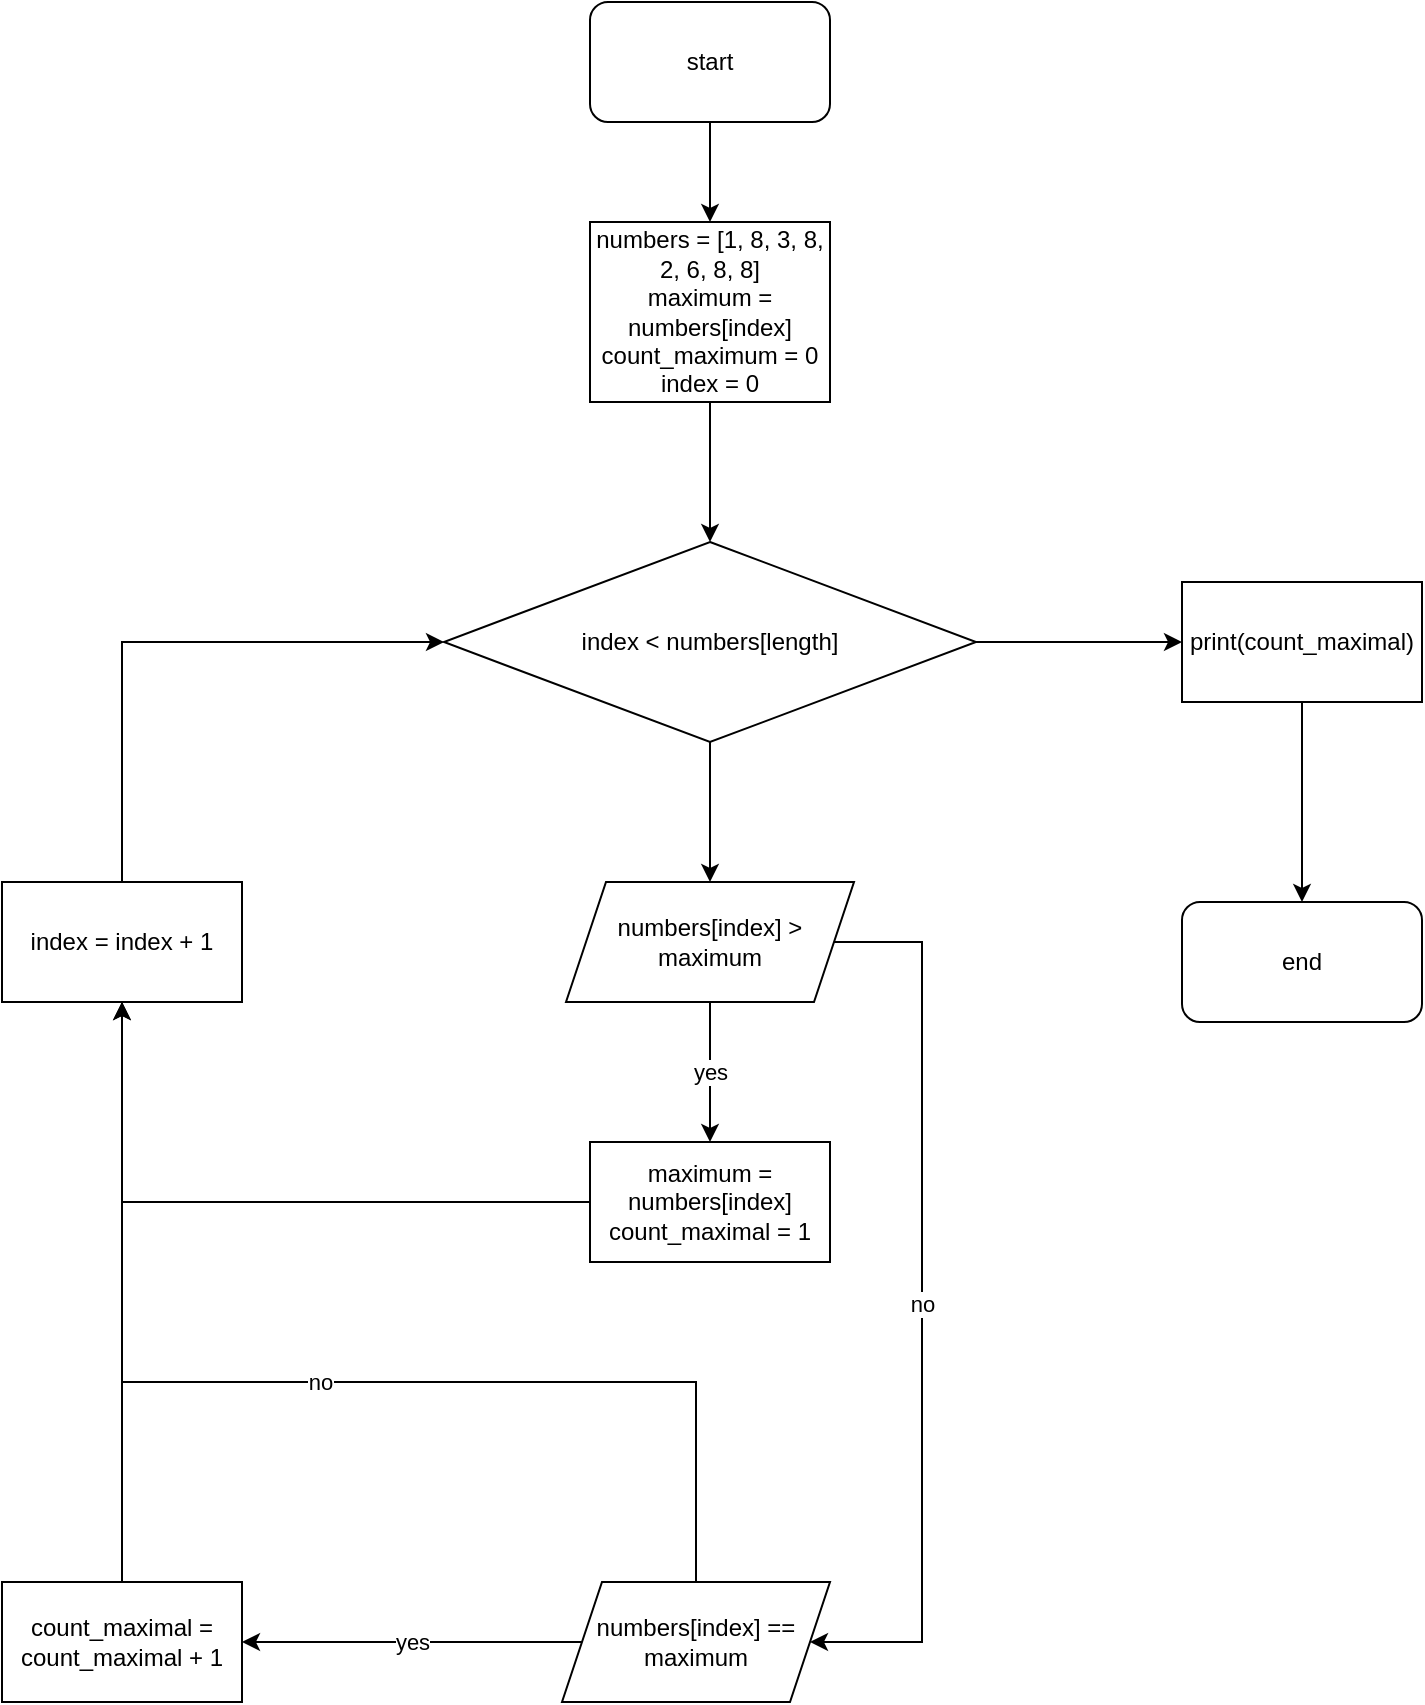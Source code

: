 <mxfile version="21.3.2" type="github">
  <diagram name="Страница 1" id="z_4evVYkZZ9I4RE_M2Rw">
    <mxGraphModel dx="1434" dy="796" grid="1" gridSize="10" guides="1" tooltips="1" connect="1" arrows="1" fold="1" page="1" pageScale="1" pageWidth="827" pageHeight="1169" math="0" shadow="0">
      <root>
        <mxCell id="0" />
        <mxCell id="1" parent="0" />
        <mxCell id="mLtQJKhLEjkcHyJQjVF0-2" style="edgeStyle=orthogonalEdgeStyle;rounded=0;orthogonalLoop=1;jettySize=auto;html=1;" edge="1" parent="1" source="mLtQJKhLEjkcHyJQjVF0-1" target="mLtQJKhLEjkcHyJQjVF0-3">
          <mxGeometry relative="1" as="geometry">
            <mxPoint x="414" y="150" as="targetPoint" />
          </mxGeometry>
        </mxCell>
        <mxCell id="mLtQJKhLEjkcHyJQjVF0-1" value="start" style="rounded=1;whiteSpace=wrap;html=1;" vertex="1" parent="1">
          <mxGeometry x="354" y="30" width="120" height="60" as="geometry" />
        </mxCell>
        <mxCell id="mLtQJKhLEjkcHyJQjVF0-7" style="edgeStyle=orthogonalEdgeStyle;rounded=0;orthogonalLoop=1;jettySize=auto;html=1;" edge="1" parent="1" source="mLtQJKhLEjkcHyJQjVF0-3" target="mLtQJKhLEjkcHyJQjVF0-4">
          <mxGeometry relative="1" as="geometry" />
        </mxCell>
        <mxCell id="mLtQJKhLEjkcHyJQjVF0-3" value="numbers =&amp;nbsp;[1, 8, 3, 8, 2, 6, 8, 8]&lt;br&gt;maximum = numbers[index]&lt;br&gt;count_maximum = 0&lt;br&gt;index = 0" style="rounded=0;whiteSpace=wrap;html=1;" vertex="1" parent="1">
          <mxGeometry x="354" y="140" width="120" height="90" as="geometry" />
        </mxCell>
        <mxCell id="mLtQJKhLEjkcHyJQjVF0-16" style="edgeStyle=orthogonalEdgeStyle;rounded=0;orthogonalLoop=1;jettySize=auto;html=1;entryX=0.5;entryY=0;entryDx=0;entryDy=0;" edge="1" parent="1" source="mLtQJKhLEjkcHyJQjVF0-4" target="mLtQJKhLEjkcHyJQjVF0-15">
          <mxGeometry relative="1" as="geometry" />
        </mxCell>
        <mxCell id="mLtQJKhLEjkcHyJQjVF0-33" style="edgeStyle=orthogonalEdgeStyle;rounded=0;orthogonalLoop=1;jettySize=auto;html=1;entryX=0;entryY=0.5;entryDx=0;entryDy=0;" edge="1" parent="1" source="mLtQJKhLEjkcHyJQjVF0-4" target="mLtQJKhLEjkcHyJQjVF0-32">
          <mxGeometry relative="1" as="geometry" />
        </mxCell>
        <mxCell id="mLtQJKhLEjkcHyJQjVF0-4" value="index &amp;lt; numbers[length]" style="rhombus;whiteSpace=wrap;html=1;" vertex="1" parent="1">
          <mxGeometry x="281" y="300" width="266" height="100" as="geometry" />
        </mxCell>
        <mxCell id="mLtQJKhLEjkcHyJQjVF0-18" value="yes" style="edgeStyle=orthogonalEdgeStyle;rounded=0;orthogonalLoop=1;jettySize=auto;html=1;entryX=0.5;entryY=0;entryDx=0;entryDy=0;" edge="1" parent="1" source="mLtQJKhLEjkcHyJQjVF0-15" target="mLtQJKhLEjkcHyJQjVF0-17">
          <mxGeometry relative="1" as="geometry" />
        </mxCell>
        <mxCell id="mLtQJKhLEjkcHyJQjVF0-30" value="no" style="edgeStyle=orthogonalEdgeStyle;rounded=0;orthogonalLoop=1;jettySize=auto;html=1;" edge="1" parent="1" source="mLtQJKhLEjkcHyJQjVF0-15" target="mLtQJKhLEjkcHyJQjVF0-22">
          <mxGeometry relative="1" as="geometry">
            <Array as="points">
              <mxPoint x="520" y="500" />
              <mxPoint x="520" y="850" />
            </Array>
          </mxGeometry>
        </mxCell>
        <mxCell id="mLtQJKhLEjkcHyJQjVF0-15" value="numbers[index] &amp;gt; maximum" style="shape=parallelogram;perimeter=parallelogramPerimeter;whiteSpace=wrap;html=1;fixedSize=1;" vertex="1" parent="1">
          <mxGeometry x="342" y="470" width="144" height="60" as="geometry" />
        </mxCell>
        <mxCell id="mLtQJKhLEjkcHyJQjVF0-19" style="edgeStyle=orthogonalEdgeStyle;rounded=0;orthogonalLoop=1;jettySize=auto;html=1;entryX=0;entryY=0.5;entryDx=0;entryDy=0;" edge="1" parent="1" source="mLtQJKhLEjkcHyJQjVF0-17" target="mLtQJKhLEjkcHyJQjVF0-4">
          <mxGeometry relative="1" as="geometry">
            <Array as="points">
              <mxPoint x="120" y="630" />
              <mxPoint x="120" y="350" />
            </Array>
          </mxGeometry>
        </mxCell>
        <mxCell id="mLtQJKhLEjkcHyJQjVF0-17" value="maximum = numbers[index]&lt;br&gt;count_maximal = 1" style="rounded=0;whiteSpace=wrap;html=1;" vertex="1" parent="1">
          <mxGeometry x="354" y="600" width="120" height="60" as="geometry" />
        </mxCell>
        <mxCell id="mLtQJKhLEjkcHyJQjVF0-25" value="yes" style="edgeStyle=orthogonalEdgeStyle;rounded=0;orthogonalLoop=1;jettySize=auto;html=1;entryX=1;entryY=0.5;entryDx=0;entryDy=0;" edge="1" parent="1" source="mLtQJKhLEjkcHyJQjVF0-22" target="mLtQJKhLEjkcHyJQjVF0-24">
          <mxGeometry relative="1" as="geometry" />
        </mxCell>
        <mxCell id="mLtQJKhLEjkcHyJQjVF0-31" value="no" style="edgeStyle=orthogonalEdgeStyle;rounded=0;orthogonalLoop=1;jettySize=auto;html=1;" edge="1" parent="1" source="mLtQJKhLEjkcHyJQjVF0-22" target="mLtQJKhLEjkcHyJQjVF0-26">
          <mxGeometry relative="1" as="geometry">
            <Array as="points">
              <mxPoint x="407" y="720" />
              <mxPoint x="120" y="720" />
            </Array>
          </mxGeometry>
        </mxCell>
        <mxCell id="mLtQJKhLEjkcHyJQjVF0-22" value="numbers[index] == maximum" style="shape=parallelogram;perimeter=parallelogramPerimeter;whiteSpace=wrap;html=1;fixedSize=1;" vertex="1" parent="1">
          <mxGeometry x="340" y="820" width="134" height="60" as="geometry" />
        </mxCell>
        <mxCell id="mLtQJKhLEjkcHyJQjVF0-29" style="edgeStyle=orthogonalEdgeStyle;rounded=0;orthogonalLoop=1;jettySize=auto;html=1;" edge="1" parent="1" source="mLtQJKhLEjkcHyJQjVF0-24" target="mLtQJKhLEjkcHyJQjVF0-26">
          <mxGeometry relative="1" as="geometry" />
        </mxCell>
        <mxCell id="mLtQJKhLEjkcHyJQjVF0-24" value="count_maximal = count_maximal + 1" style="rounded=0;whiteSpace=wrap;html=1;" vertex="1" parent="1">
          <mxGeometry x="60" y="820" width="120" height="60" as="geometry" />
        </mxCell>
        <mxCell id="mLtQJKhLEjkcHyJQjVF0-26" value="index = index + 1" style="rounded=0;whiteSpace=wrap;html=1;" vertex="1" parent="1">
          <mxGeometry x="60" y="470" width="120" height="60" as="geometry" />
        </mxCell>
        <mxCell id="mLtQJKhLEjkcHyJQjVF0-35" style="edgeStyle=orthogonalEdgeStyle;rounded=0;orthogonalLoop=1;jettySize=auto;html=1;" edge="1" parent="1" source="mLtQJKhLEjkcHyJQjVF0-32" target="mLtQJKhLEjkcHyJQjVF0-34">
          <mxGeometry relative="1" as="geometry" />
        </mxCell>
        <mxCell id="mLtQJKhLEjkcHyJQjVF0-32" value="print(count_maximal)" style="rounded=0;whiteSpace=wrap;html=1;" vertex="1" parent="1">
          <mxGeometry x="650" y="320" width="120" height="60" as="geometry" />
        </mxCell>
        <mxCell id="mLtQJKhLEjkcHyJQjVF0-34" value="end" style="rounded=1;whiteSpace=wrap;html=1;" vertex="1" parent="1">
          <mxGeometry x="650" y="480" width="120" height="60" as="geometry" />
        </mxCell>
      </root>
    </mxGraphModel>
  </diagram>
</mxfile>
